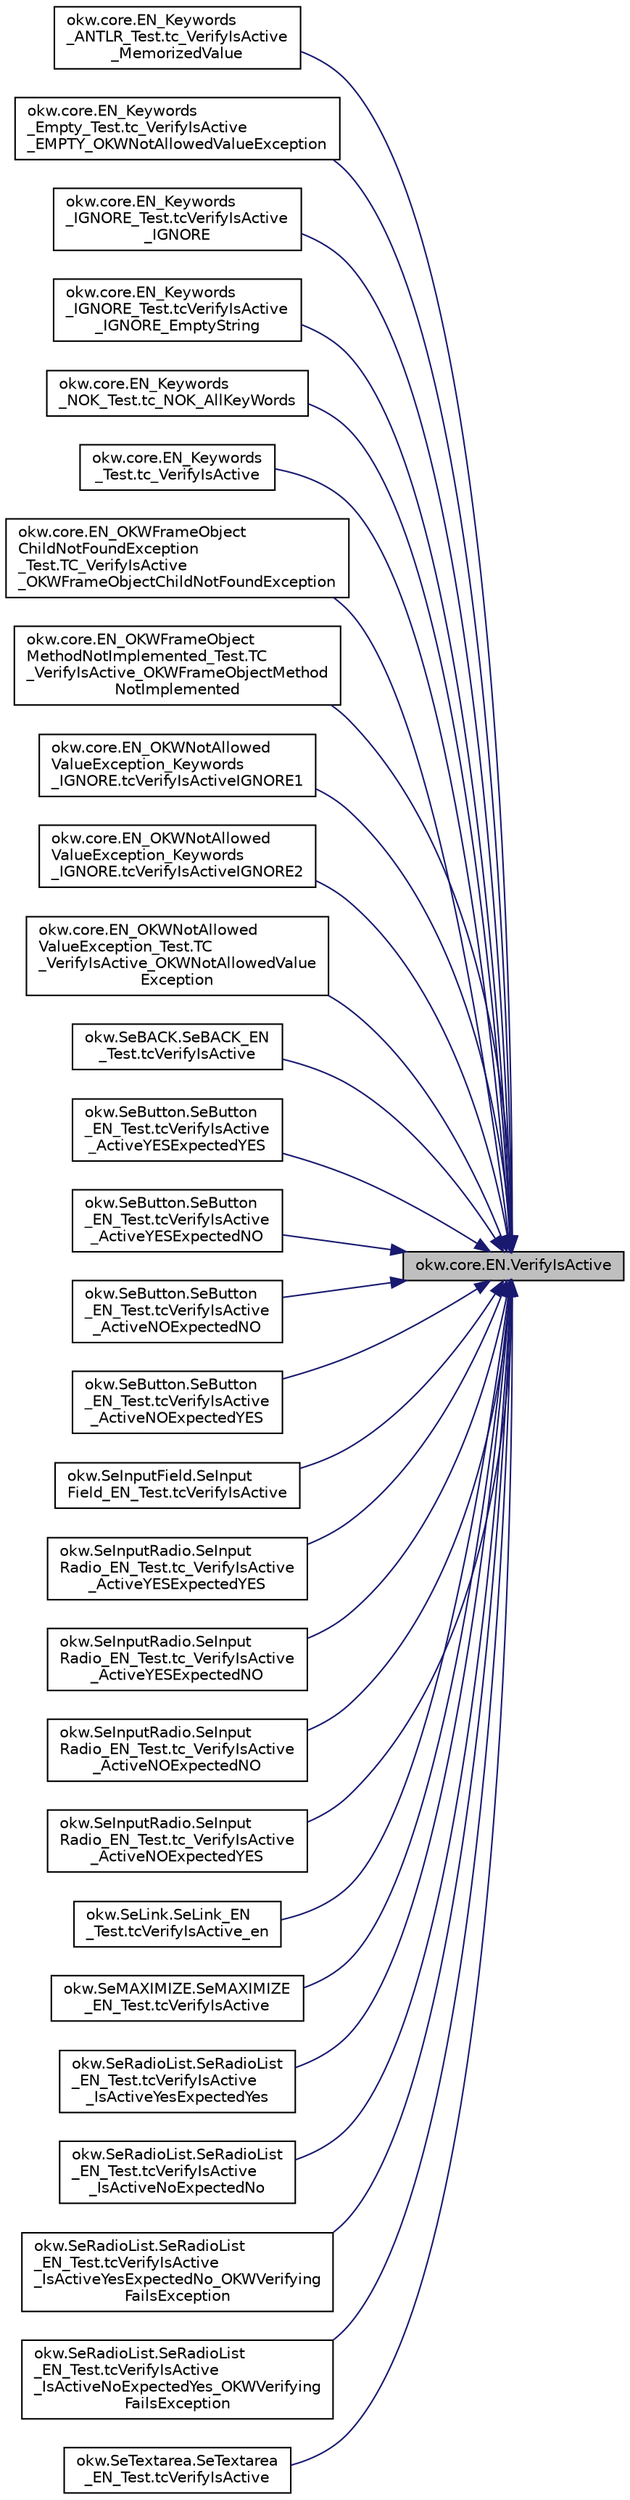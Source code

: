 digraph "okw.core.EN.VerifyIsActive"
{
 // INTERACTIVE_SVG=YES
 // LATEX_PDF_SIZE
  edge [fontname="Helvetica",fontsize="10",labelfontname="Helvetica",labelfontsize="10"];
  node [fontname="Helvetica",fontsize="10",shape=record];
  rankdir="RL";
  Node3185 [label="okw.core.EN.VerifyIsActive",height=0.2,width=0.4,color="black", fillcolor="grey75", style="filled", fontcolor="black",tooltip="Vergleicht den Fokus-Status des gegebenen Objekts mit dem erwarteten Wert."];
  Node3185 -> Node3186 [dir="back",color="midnightblue",fontsize="10",style="solid",fontname="Helvetica"];
  Node3186 [label="okw.core.EN_Keywords\l_ANTLR_Test.tc_VerifyIsActive\l_MemorizedValue",height=0.2,width=0.4,color="black", fillcolor="white", style="filled",URL="$classokw_1_1core_1_1_e_n___keywords___a_n_t_l_r___test.html#a48924242e07099955b1134ab59fefe98",tooltip=" "];
  Node3185 -> Node3187 [dir="back",color="midnightblue",fontsize="10",style="solid",fontname="Helvetica"];
  Node3187 [label="okw.core.EN_Keywords\l_Empty_Test.tc_VerifyIsActive\l_EMPTY_OKWNotAllowedValueException",height=0.2,width=0.4,color="black", fillcolor="white", style="filled",URL="$classokw_1_1core_1_1_e_n___keywords___empty___test.html#ab3787b72df84a3edb9fd804f31324774",tooltip="EMPTY ist ein nicht erlaubter Wert im Schlüsselwort EN.VerifyIsActive(String,String)."];
  Node3185 -> Node3188 [dir="back",color="midnightblue",fontsize="10",style="solid",fontname="Helvetica"];
  Node3188 [label="okw.core.EN_Keywords\l_IGNORE_Test.tcVerifyIsActive\l_IGNORE",height=0.2,width=0.4,color="black", fillcolor="white", style="filled",URL="$classokw_1_1core_1_1_e_n___keywords___i_g_n_o_r_e___test.html#a4af0cd2b44e7a180261b407bd7248a88",tooltip=" "];
  Node3185 -> Node3189 [dir="back",color="midnightblue",fontsize="10",style="solid",fontname="Helvetica"];
  Node3189 [label="okw.core.EN_Keywords\l_IGNORE_Test.tcVerifyIsActive\l_IGNORE_EmptyString",height=0.2,width=0.4,color="black", fillcolor="white", style="filled",URL="$classokw_1_1core_1_1_e_n___keywords___i_g_n_o_r_e___test.html#a61db683fdd70725bc9aada7b849c37b1",tooltip=" "];
  Node3185 -> Node3190 [dir="back",color="midnightblue",fontsize="10",style="solid",fontname="Helvetica"];
  Node3190 [label="okw.core.EN_Keywords\l_NOK_Test.tc_NOK_AllKeyWords",height=0.2,width=0.4,color="black", fillcolor="white", style="filled",URL="$classokw_1_1core_1_1_e_n___keywords___n_o_k___test.html#a81a960a2341dfb0e27da7871291c84dc",tooltip="Prüft methoden aufruf für einen einfachen Click."];
  Node3185 -> Node3191 [dir="back",color="midnightblue",fontsize="10",style="solid",fontname="Helvetica"];
  Node3191 [label="okw.core.EN_Keywords\l_Test.tc_VerifyIsActive",height=0.2,width=0.4,color="black", fillcolor="white", style="filled",URL="$classokw_1_1core_1_1_e_n___keywords___test.html#afef7fb7f909fbf8dab860eec48268f4a",tooltip=" "];
  Node3185 -> Node3192 [dir="back",color="midnightblue",fontsize="10",style="solid",fontname="Helvetica"];
  Node3192 [label="okw.core.EN_OKWFrameObject\lChildNotFoundException\l_Test.TC_VerifyIsActive\l_OKWFrameObjectChildNotFoundException",height=0.2,width=0.4,color="black", fillcolor="white", style="filled",URL="$classokw_1_1core_1_1_e_n___o_k_w_frame_object_child_not_found_exception___test.html#aef48315ef3e48b52d3cedec5520b7e58",tooltip="Prüft ob die Ausnahme OKWFrameObjectChildNotFoundException durch die LFC-VerifyIsActive ausgelöst wir..."];
  Node3185 -> Node3193 [dir="back",color="midnightblue",fontsize="10",style="solid",fontname="Helvetica"];
  Node3193 [label="okw.core.EN_OKWFrameObject\lMethodNotImplemented_Test.TC\l_VerifyIsActive_OKWFrameObjectMethod\lNotImplemented",height=0.2,width=0.4,color="black", fillcolor="white", style="filled",URL="$classokw_1_1core_1_1_e_n___o_k_w_frame_object_method_not_implemented___test.html#ab0ef684a266ac277c615f75346b35d78",tooltip="Prüft ob die Ausnahme OKWFrameObjectMethodNotImplemented von VerifyIsActive( FN, ExpVal ) ausgelöst w..."];
  Node3185 -> Node3194 [dir="back",color="midnightblue",fontsize="10",style="solid",fontname="Helvetica"];
  Node3194 [label="okw.core.EN_OKWNotAllowed\lValueException_Keywords\l_IGNORE.tcVerifyIsActiveIGNORE1",height=0.2,width=0.4,color="black", fillcolor="white", style="filled",URL="$classokw_1_1core_1_1_e_n___o_k_w_not_allowed_value_exception___keywords___i_g_n_o_r_e.html#ae73248c833fee94e01dc03f17d4bf84f",tooltip="Prüft ob \"${IGNORE} \" die Ausnahme okw.exceptions.OKWNotAllowedValueException auslöst."];
  Node3185 -> Node3195 [dir="back",color="midnightblue",fontsize="10",style="solid",fontname="Helvetica"];
  Node3195 [label="okw.core.EN_OKWNotAllowed\lValueException_Keywords\l_IGNORE.tcVerifyIsActiveIGNORE2",height=0.2,width=0.4,color="black", fillcolor="white", style="filled",URL="$classokw_1_1core_1_1_e_n___o_k_w_not_allowed_value_exception___keywords___i_g_n_o_r_e.html#a19ef9656eaee897360a374103dad7e4d",tooltip="Prüft ob \"\"${IGNORE}${TCN}\" die Ausnahme okw.exceptions.OKWNotAllowedValueException auslöst."];
  Node3185 -> Node3196 [dir="back",color="midnightblue",fontsize="10",style="solid",fontname="Helvetica"];
  Node3196 [label="okw.core.EN_OKWNotAllowed\lValueException_Test.TC\l_VerifyIsActive_OKWNotAllowedValue\lException",height=0.2,width=0.4,color="black", fillcolor="white", style="filled",URL="$classokw_1_1core_1_1_e_n___o_k_w_not_allowed_value_exception___test.html#a0339bf30bcb6d03eb46ac3f98840c65d",tooltip="Prüft ob die Ausnahme OKWNotAllowedValueException durch die LFC-VerifyIsActive ausgelöst wird,..."];
  Node3185 -> Node3197 [dir="back",color="midnightblue",fontsize="10",style="solid",fontname="Helvetica"];
  Node3197 [label="okw.SeBACK.SeBACK_EN\l_Test.tcVerifyIsActive",height=0.2,width=0.4,color="black", fillcolor="white", style="filled",URL="$classokw_1_1_se_b_a_c_k_1_1_se_b_a_c_k___e_n___test.html#a1df415b98469ce6e7d5eca09f37b31f2",tooltip="Prüft, ob die Methode VerifyIsActive für BACK implementiert ist."];
  Node3185 -> Node3198 [dir="back",color="midnightblue",fontsize="10",style="solid",fontname="Helvetica"];
  Node3198 [label="okw.SeButton.SeButton\l_EN_Test.tcVerifyIsActive\l_ActiveYESExpectedYES",height=0.2,width=0.4,color="black", fillcolor="white", style="filled",URL="$classokw_1_1_se_button_1_1_se_button___e_n___test.html#ad4ae927522571dcec4f51a082ba15fab",tooltip="Test des Schlüsselwortes VerifyIsActive für den GUI-Adapter SeButton."];
  Node3185 -> Node3199 [dir="back",color="midnightblue",fontsize="10",style="solid",fontname="Helvetica"];
  Node3199 [label="okw.SeButton.SeButton\l_EN_Test.tcVerifyIsActive\l_ActiveYESExpectedNO",height=0.2,width=0.4,color="black", fillcolor="white", style="filled",URL="$classokw_1_1_se_button_1_1_se_button___e_n___test.html#a3295d69853462e6795d10312257f2958",tooltip="Test des Schlüsselwortes VerifyIsActive für den GUI-Adapter SeButton."];
  Node3185 -> Node3200 [dir="back",color="midnightblue",fontsize="10",style="solid",fontname="Helvetica"];
  Node3200 [label="okw.SeButton.SeButton\l_EN_Test.tcVerifyIsActive\l_ActiveNOExpectedNO",height=0.2,width=0.4,color="black", fillcolor="white", style="filled",URL="$classokw_1_1_se_button_1_1_se_button___e_n___test.html#afb1db42499109698f522a240c9e57a94",tooltip="Test des Schlüsselwortes VerifyIsActive für den GUI-Adapter SeButton."];
  Node3185 -> Node3201 [dir="back",color="midnightblue",fontsize="10",style="solid",fontname="Helvetica"];
  Node3201 [label="okw.SeButton.SeButton\l_EN_Test.tcVerifyIsActive\l_ActiveNOExpectedYES",height=0.2,width=0.4,color="black", fillcolor="white", style="filled",URL="$classokw_1_1_se_button_1_1_se_button___e_n___test.html#a0e6b4fcc17323aba8f032237d2612c92",tooltip="Test des Schlüsselwortes VerifyIsActive für den GUI-Adapter SeButton."];
  Node3185 -> Node3202 [dir="back",color="midnightblue",fontsize="10",style="solid",fontname="Helvetica"];
  Node3202 [label="okw.SeInputField.SeInput\lField_EN_Test.tcVerifyIsActive",height=0.2,width=0.4,color="black", fillcolor="white", style="filled",URL="$classokw_1_1_se_input_field_1_1_se_input_field___e_n___test.html#a32f164e4027edd285bdc7d75b5fe30aa",tooltip="Prüft, ob die Methode VerifyIsActive für SeTextField implementiert ist."];
  Node3185 -> Node3203 [dir="back",color="midnightblue",fontsize="10",style="solid",fontname="Helvetica"];
  Node3203 [label="okw.SeInputRadio.SeInput\lRadio_EN_Test.tc_VerifyIsActive\l_ActiveYESExpectedYES",height=0.2,width=0.4,color="black", fillcolor="white", style="filled",URL="$classokw_1_1_se_input_radio_1_1_se_input_radio___e_n___test.html#a103a3f8f0538a52349d5309f5cfc0a82",tooltip="Test des Schlüsselwortes VerifyIsActive für den GUI-Adapter SeInputRadio."];
  Node3185 -> Node3204 [dir="back",color="midnightblue",fontsize="10",style="solid",fontname="Helvetica"];
  Node3204 [label="okw.SeInputRadio.SeInput\lRadio_EN_Test.tc_VerifyIsActive\l_ActiveYESExpectedNO",height=0.2,width=0.4,color="black", fillcolor="white", style="filled",URL="$classokw_1_1_se_input_radio_1_1_se_input_radio___e_n___test.html#aeafdb24cf304342ae936e3f26fa9a6f8",tooltip="Test des Schlüsselwortes VerifyIsActive für den GUI-Adapter SeInputRadio."];
  Node3185 -> Node3205 [dir="back",color="midnightblue",fontsize="10",style="solid",fontname="Helvetica"];
  Node3205 [label="okw.SeInputRadio.SeInput\lRadio_EN_Test.tc_VerifyIsActive\l_ActiveNOExpectedNO",height=0.2,width=0.4,color="black", fillcolor="white", style="filled",URL="$classokw_1_1_se_input_radio_1_1_se_input_radio___e_n___test.html#a1d4ca06f67bb39c879f1c103dd8d2e65",tooltip="Test des Schlüsselwortes VerifyIsActive für den GUI-Adapter SeInputRadio."];
  Node3185 -> Node3206 [dir="back",color="midnightblue",fontsize="10",style="solid",fontname="Helvetica"];
  Node3206 [label="okw.SeInputRadio.SeInput\lRadio_EN_Test.tc_VerifyIsActive\l_ActiveNOExpectedYES",height=0.2,width=0.4,color="black", fillcolor="white", style="filled",URL="$classokw_1_1_se_input_radio_1_1_se_input_radio___e_n___test.html#ac58cbe6fdf4024220f5e0fa62fb4cdc2",tooltip="Test des Schlüsselwortes VerifyIsActive für den GUI-Adapter SeInputRadio."];
  Node3185 -> Node3207 [dir="back",color="midnightblue",fontsize="10",style="solid",fontname="Helvetica"];
  Node3207 [label="okw.SeLink.SeLink_EN\l_Test.tcVerifyIsActive_en",height=0.2,width=0.4,color="black", fillcolor="white", style="filled",URL="$classokw_1_1_se_link_1_1_se_link___e_n___test.html#a0d7cb7adb422a225193c319cbe82de54",tooltip="Prüft ob die VerifyIsActive die Ausnahme OKWFrameObjectMethodNotImplemented auslöst."];
  Node3185 -> Node3208 [dir="back",color="midnightblue",fontsize="10",style="solid",fontname="Helvetica"];
  Node3208 [label="okw.SeMAXIMIZE.SeMAXIMIZE\l_EN_Test.tcVerifyIsActive",height=0.2,width=0.4,color="black", fillcolor="white", style="filled",URL="$classokw_1_1_se_m_a_x_i_m_i_z_e_1_1_se_m_a_x_i_m_i_z_e___e_n___test.html#ad1343eba452b03a2767bcdc7b7197746",tooltip="Prüft, ob die Methode VerifyIsActive für MAXIMIZE implementiert ist."];
  Node3185 -> Node3209 [dir="back",color="midnightblue",fontsize="10",style="solid",fontname="Helvetica"];
  Node3209 [label="okw.SeRadioList.SeRadioList\l_EN_Test.tcVerifyIsActive\l_IsActiveYesExpectedYes",height=0.2,width=0.4,color="black", fillcolor="white", style="filled",URL="$classokw_1_1_se_radio_list_1_1_se_radio_list___e_n___test.html#a15a728ef8e75aaa8dba0f259ec3c4d3a",tooltip="Prüft die Methode SeRadioList.IsActive()."];
  Node3185 -> Node3210 [dir="back",color="midnightblue",fontsize="10",style="solid",fontname="Helvetica"];
  Node3210 [label="okw.SeRadioList.SeRadioList\l_EN_Test.tcVerifyIsActive\l_IsActiveNoExpectedNo",height=0.2,width=0.4,color="black", fillcolor="white", style="filled",URL="$classokw_1_1_se_radio_list_1_1_se_radio_list___e_n___test.html#ab578bc0d5f70f96f96db2f2c26895cb2",tooltip="Prüft die Methode SeRadioList.IsActive()."];
  Node3185 -> Node3211 [dir="back",color="midnightblue",fontsize="10",style="solid",fontname="Helvetica"];
  Node3211 [label="okw.SeRadioList.SeRadioList\l_EN_Test.tcVerifyIsActive\l_IsActiveYesExpectedNo_OKWVerifying\lFailsException",height=0.2,width=0.4,color="black", fillcolor="white", style="filled",URL="$classokw_1_1_se_radio_list_1_1_se_radio_list___e_n___test.html#a19bc66e33e21e3f1858b79cd2ba6b37a",tooltip="Prüft die Methode SeRadioList.IsActive()."];
  Node3185 -> Node3212 [dir="back",color="midnightblue",fontsize="10",style="solid",fontname="Helvetica"];
  Node3212 [label="okw.SeRadioList.SeRadioList\l_EN_Test.tcVerifyIsActive\l_IsActiveNoExpectedYes_OKWVerifying\lFailsException",height=0.2,width=0.4,color="black", fillcolor="white", style="filled",URL="$classokw_1_1_se_radio_list_1_1_se_radio_list___e_n___test.html#a4f34676079afa812c5891ade99cb2161",tooltip="Prüft die Methode SeRadioList.IsActive()."];
  Node3185 -> Node3213 [dir="back",color="midnightblue",fontsize="10",style="solid",fontname="Helvetica"];
  Node3213 [label="okw.SeTextarea.SeTextarea\l_EN_Test.tcVerifyIsActive",height=0.2,width=0.4,color="black", fillcolor="white", style="filled",URL="$classokw_1_1_se_textarea_1_1_se_textarea___e_n___test.html#a7f1346aa663e983767d2cb164c2cb770",tooltip="Prüft, ob die Methode VerifyIsActive für SeTextField implementiert ist."];
}
